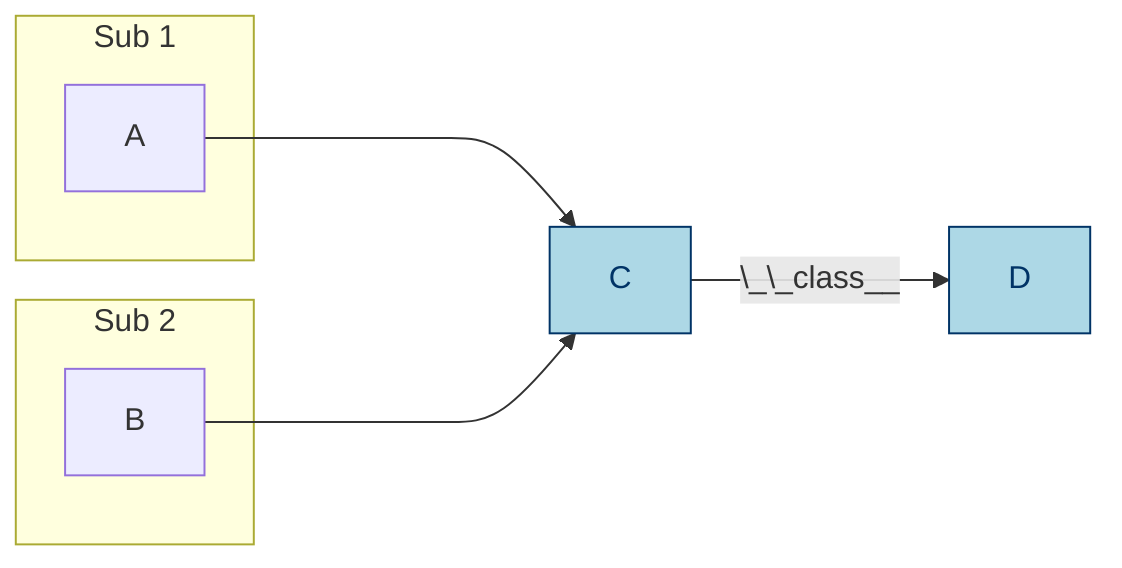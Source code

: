 graph LR
     subgraph Sub 1
       A[A]
     end

     subgraph Sub 2
       B[B]
     end

     C:::imm
     D:::imm

     A ----> C
     B ----> C
     C -- \_\_class__ --> D

    classDef imm fill:#ADD8E6,stroke:#003366,stroke-width:1px,color:#003366;